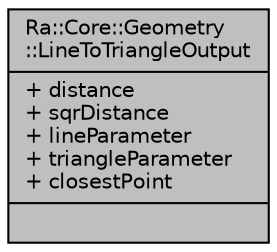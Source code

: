 digraph "Ra::Core::Geometry::LineToTriangleOutput"
{
 // INTERACTIVE_SVG=YES
 // LATEX_PDF_SIZE
  edge [fontname="Helvetica",fontsize="10",labelfontname="Helvetica",labelfontsize="10"];
  node [fontname="Helvetica",fontsize="10",shape=record];
  Node1 [label="{Ra::Core::Geometry\l::LineToTriangleOutput\n|+ distance\l+ sqrDistance\l+ lineParameter\l+ triangleParameter\l+ closestPoint\l|}",height=0.2,width=0.4,color="black", fillcolor="grey75", style="filled", fontcolor="black",tooltip="Structure holding the result of a line-to-triangle distance query."];
}
